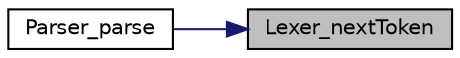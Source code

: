 digraph "Lexer_nextToken"
{
 // LATEX_PDF_SIZE
  bgcolor="transparent";
  edge [fontname="Helvetica",fontsize="10",labelfontname="Helvetica",labelfontsize="10"];
  node [fontname="Helvetica",fontsize="10",shape=record];
  rankdir="RL";
  Node1 [label="Lexer_nextToken",height=0.2,width=0.4,color="black", fillcolor="grey75", style="filled", fontcolor="black",tooltip="Lex next lexical token with the specified lexer."];
  Node1 -> Node2 [dir="back",color="midnightblue",fontsize="10",style="solid",fontname="Helvetica"];
  Node2 [label="Parser_parse",height=0.2,width=0.4,color="black",URL="$dd/da8/group__parser.html#ga4751cccabdd1c5c339985ac51d46002f",tooltip=" "];
}
